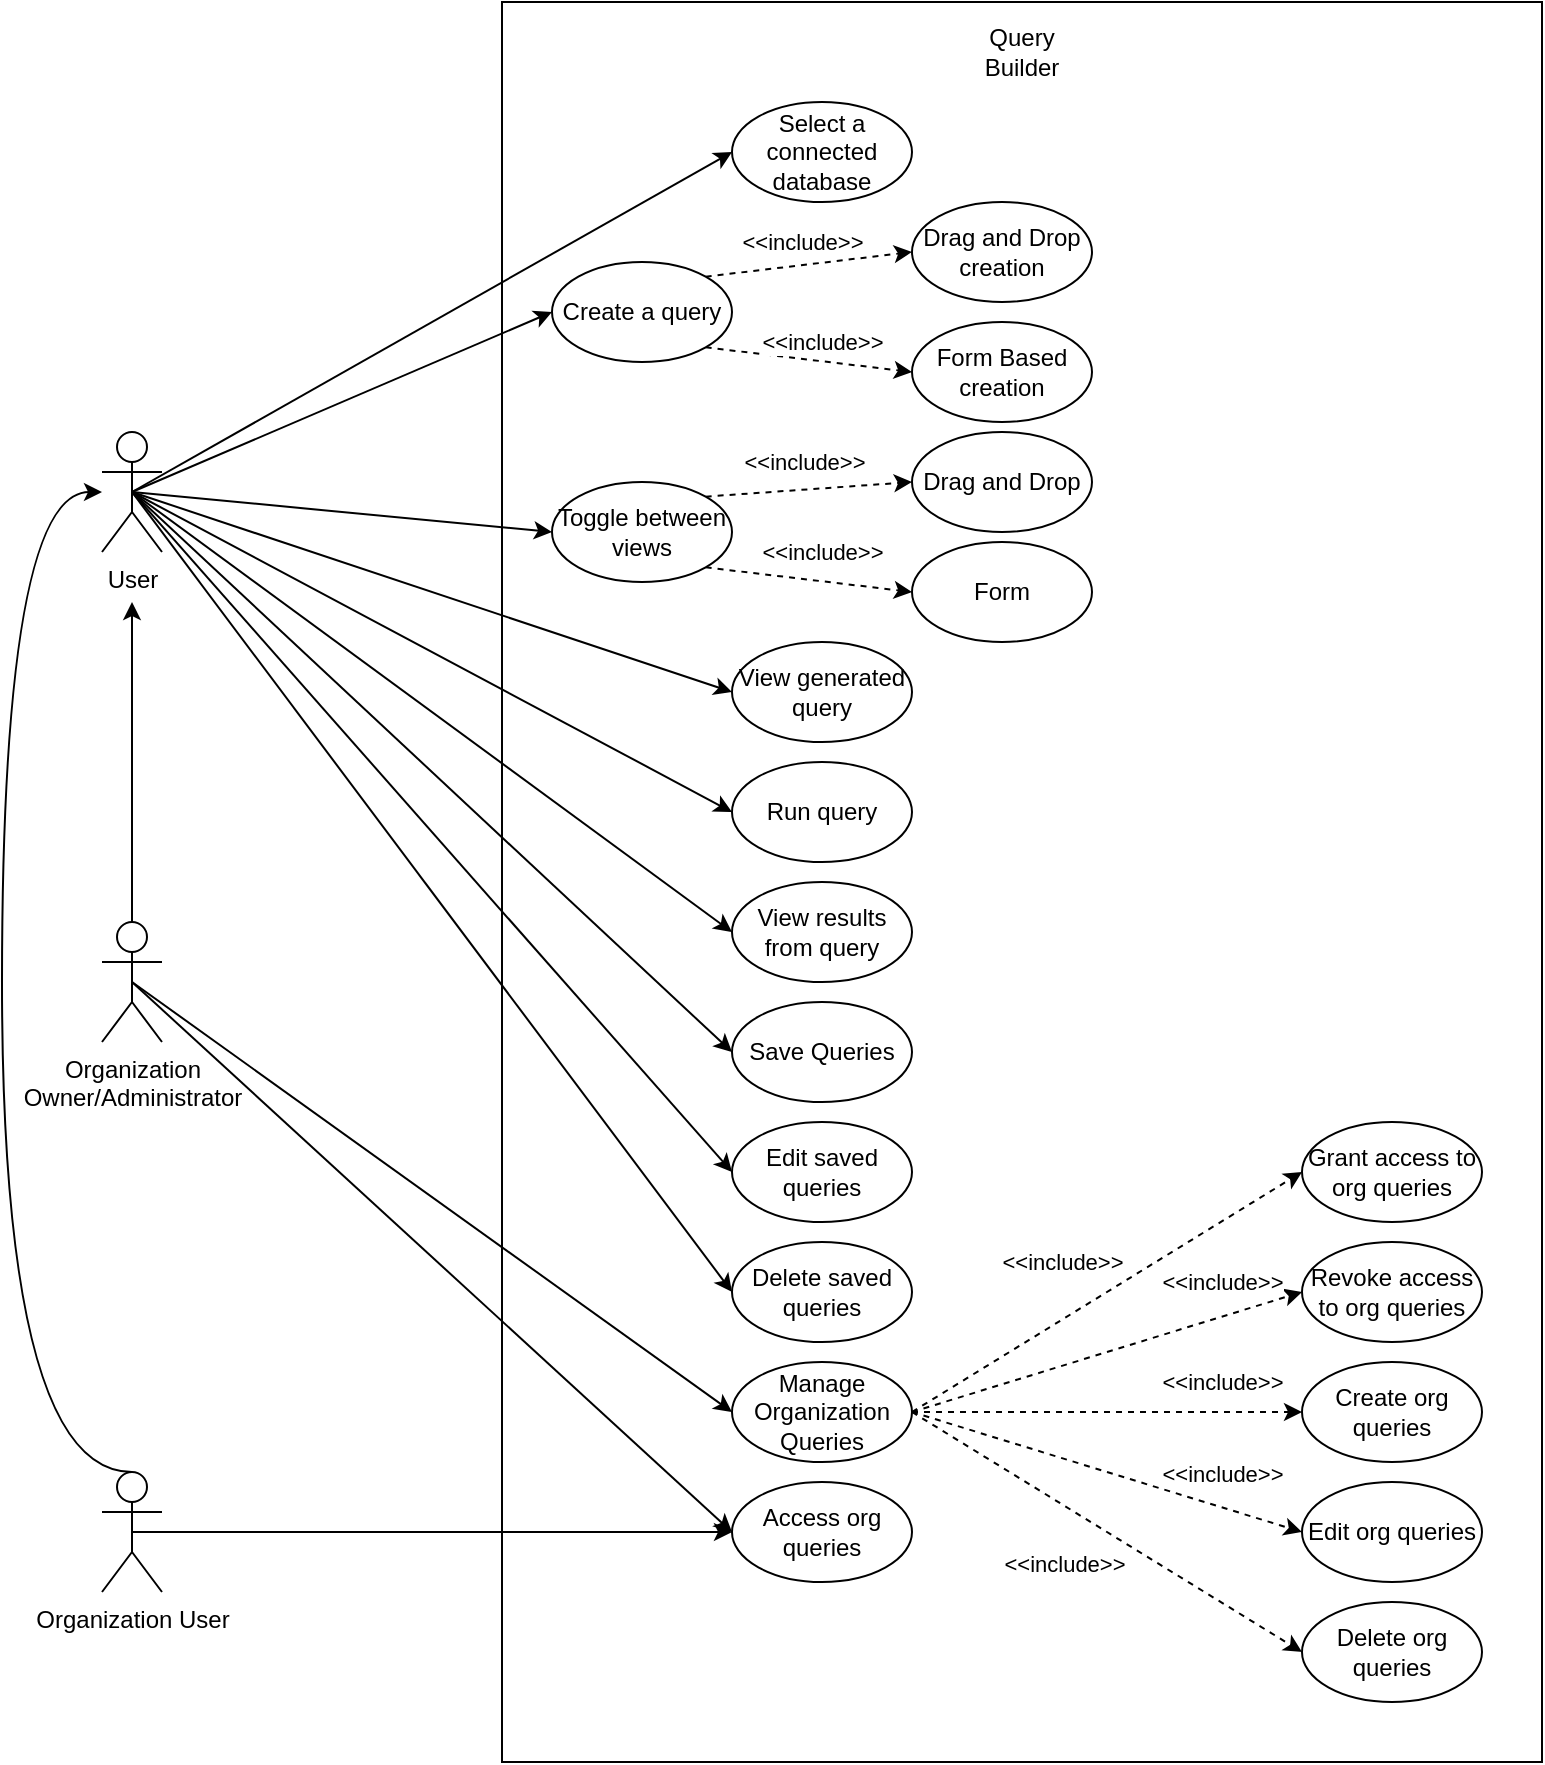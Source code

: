 <mxfile version="24.5.2" type="google">
  <diagram name="Page-1" id="ph8va8dhtV6VRA6jjxVr">
    <mxGraphModel grid="1" page="1" gridSize="10" guides="1" tooltips="1" connect="1" arrows="1" fold="1" pageScale="1" pageWidth="850" pageHeight="1100" math="0" shadow="0">
      <root>
        <mxCell id="0" />
        <mxCell id="1" parent="0" />
        <mxCell id="1dAeWV5vBHE13e9mpXCT-2" value="" style="rounded=0;whiteSpace=wrap;html=1;" vertex="1" parent="1">
          <mxGeometry x="310" y="40" width="520" height="880" as="geometry" />
        </mxCell>
        <mxCell id="2oyD2Eh9Zh8-H5JCyHne-10" style="rounded=0;orthogonalLoop=1;jettySize=auto;html=1;exitX=0.5;exitY=0.5;exitDx=0;exitDy=0;exitPerimeter=0;entryX=0;entryY=0.5;entryDx=0;entryDy=0;" edge="1" parent="1" source="1dAeWV5vBHE13e9mpXCT-1" target="2oyD2Eh9Zh8-H5JCyHne-2">
          <mxGeometry relative="1" as="geometry" />
        </mxCell>
        <mxCell id="2oyD2Eh9Zh8-H5JCyHne-11" style="rounded=0;orthogonalLoop=1;jettySize=auto;html=1;exitX=0.5;exitY=0.5;exitDx=0;exitDy=0;exitPerimeter=0;entryX=0;entryY=0.5;entryDx=0;entryDy=0;" edge="1" parent="1" source="1dAeWV5vBHE13e9mpXCT-1" target="2oyD2Eh9Zh8-H5JCyHne-6">
          <mxGeometry relative="1" as="geometry" />
        </mxCell>
        <mxCell id="2oyD2Eh9Zh8-H5JCyHne-13" style="rounded=0;orthogonalLoop=1;jettySize=auto;html=1;exitX=0.5;exitY=0.5;exitDx=0;exitDy=0;exitPerimeter=0;entryX=0;entryY=0.5;entryDx=0;entryDy=0;" edge="1" parent="1" source="1dAeWV5vBHE13e9mpXCT-1" target="2oyD2Eh9Zh8-H5JCyHne-8">
          <mxGeometry relative="1" as="geometry" />
        </mxCell>
        <mxCell id="2oyD2Eh9Zh8-H5JCyHne-18" style="rounded=0;orthogonalLoop=1;jettySize=auto;html=1;exitX=0.5;exitY=0.5;exitDx=0;exitDy=0;exitPerimeter=0;entryX=0;entryY=0.5;entryDx=0;entryDy=0;" edge="1" parent="1" source="1dAeWV5vBHE13e9mpXCT-1" target="2oyD2Eh9Zh8-H5JCyHne-17">
          <mxGeometry relative="1" as="geometry" />
        </mxCell>
        <mxCell id="2oyD2Eh9Zh8-H5JCyHne-20" style="rounded=0;orthogonalLoop=1;jettySize=auto;html=1;exitX=0.5;exitY=0.5;exitDx=0;exitDy=0;exitPerimeter=0;entryX=0;entryY=0.5;entryDx=0;entryDy=0;" edge="1" parent="1" source="1dAeWV5vBHE13e9mpXCT-1" target="2oyD2Eh9Zh8-H5JCyHne-19">
          <mxGeometry relative="1" as="geometry" />
        </mxCell>
        <mxCell id="2oyD2Eh9Zh8-H5JCyHne-26" style="rounded=0;orthogonalLoop=1;jettySize=auto;html=1;exitX=0.5;exitY=0.5;exitDx=0;exitDy=0;exitPerimeter=0;entryX=0;entryY=0.5;entryDx=0;entryDy=0;" edge="1" parent="1" source="1dAeWV5vBHE13e9mpXCT-1" target="2oyD2Eh9Zh8-H5JCyHne-21">
          <mxGeometry relative="1" as="geometry" />
        </mxCell>
        <mxCell id="2oyD2Eh9Zh8-H5JCyHne-32" style="rounded=0;orthogonalLoop=1;jettySize=auto;html=1;exitX=0.5;exitY=0.5;exitDx=0;exitDy=0;exitPerimeter=0;entryX=0;entryY=0.5;entryDx=0;entryDy=0;" edge="1" parent="1" source="1dAeWV5vBHE13e9mpXCT-1" target="2oyD2Eh9Zh8-H5JCyHne-31">
          <mxGeometry relative="1" as="geometry" />
        </mxCell>
        <mxCell id="2oyD2Eh9Zh8-H5JCyHne-34" style="rounded=0;orthogonalLoop=1;jettySize=auto;html=1;exitX=0.5;exitY=0.5;exitDx=0;exitDy=0;exitPerimeter=0;entryX=0;entryY=0.5;entryDx=0;entryDy=0;" edge="1" parent="1" source="1dAeWV5vBHE13e9mpXCT-1" target="2oyD2Eh9Zh8-H5JCyHne-33">
          <mxGeometry relative="1" as="geometry" />
        </mxCell>
        <mxCell id="2oyD2Eh9Zh8-H5JCyHne-37" style="rounded=0;orthogonalLoop=1;jettySize=auto;html=1;exitX=0.5;exitY=0.5;exitDx=0;exitDy=0;exitPerimeter=0;entryX=0;entryY=0.5;entryDx=0;entryDy=0;" edge="1" parent="1" source="1dAeWV5vBHE13e9mpXCT-1" target="2oyD2Eh9Zh8-H5JCyHne-35">
          <mxGeometry relative="1" as="geometry" />
        </mxCell>
        <mxCell id="1dAeWV5vBHE13e9mpXCT-1" value="User" style="shape=umlActor;verticalLabelPosition=bottom;verticalAlign=top;html=1;outlineConnect=0;" vertex="1" parent="1">
          <mxGeometry x="110" y="255" width="30" height="60" as="geometry" />
        </mxCell>
        <mxCell id="2oyD2Eh9Zh8-H5JCyHne-1" value="Query Builder" style="text;html=1;align=center;verticalAlign=middle;whiteSpace=wrap;rounded=0;" vertex="1" parent="1">
          <mxGeometry x="540" y="50" width="60" height="30" as="geometry" />
        </mxCell>
        <mxCell id="2oyD2Eh9Zh8-H5JCyHne-2" value="Select a connected database" style="ellipse;whiteSpace=wrap;html=1;" vertex="1" parent="1">
          <mxGeometry x="425" y="90" width="90" height="50" as="geometry" />
        </mxCell>
        <mxCell id="2oyD2Eh9Zh8-H5JCyHne-4" value="Drag and Drop creation" style="ellipse;whiteSpace=wrap;html=1;" vertex="1" parent="1">
          <mxGeometry x="515" y="140" width="90" height="50" as="geometry" />
        </mxCell>
        <mxCell id="2oyD2Eh9Zh8-H5JCyHne-5" value="Form Based creation" style="ellipse;whiteSpace=wrap;html=1;" vertex="1" parent="1">
          <mxGeometry x="515" y="200" width="90" height="50" as="geometry" />
        </mxCell>
        <mxCell id="2oyD2Eh9Zh8-H5JCyHne-14" style="rounded=0;orthogonalLoop=1;jettySize=auto;html=1;exitX=1;exitY=0;exitDx=0;exitDy=0;entryX=0;entryY=0.5;entryDx=0;entryDy=0;dashed=1;" edge="1" parent="1" source="2oyD2Eh9Zh8-H5JCyHne-6" target="2oyD2Eh9Zh8-H5JCyHne-4">
          <mxGeometry relative="1" as="geometry" />
        </mxCell>
        <mxCell id="2oyD2Eh9Zh8-H5JCyHne-27" value="&amp;lt;&amp;lt;include&amp;gt;&amp;gt;" style="edgeLabel;html=1;align=center;verticalAlign=middle;resizable=0;points=[];" connectable="0" vertex="1" parent="2oyD2Eh9Zh8-H5JCyHne-14">
          <mxGeometry x="-0.169" y="-1" relative="1" as="geometry">
            <mxPoint x="5" y="-13" as="offset" />
          </mxGeometry>
        </mxCell>
        <mxCell id="2oyD2Eh9Zh8-H5JCyHne-16" style="rounded=0;orthogonalLoop=1;jettySize=auto;html=1;exitX=1;exitY=1;exitDx=0;exitDy=0;entryX=0;entryY=0.5;entryDx=0;entryDy=0;dashed=1;" edge="1" parent="1" source="2oyD2Eh9Zh8-H5JCyHne-6" target="2oyD2Eh9Zh8-H5JCyHne-5">
          <mxGeometry relative="1" as="geometry" />
        </mxCell>
        <mxCell id="2oyD2Eh9Zh8-H5JCyHne-28" value="&amp;lt;&amp;lt;include&amp;gt;&amp;gt;" style="edgeLabel;html=1;align=center;verticalAlign=middle;resizable=0;points=[];" connectable="0" vertex="1" parent="2oyD2Eh9Zh8-H5JCyHne-16">
          <mxGeometry x="-0.063" y="5" relative="1" as="geometry">
            <mxPoint x="9" y="-4" as="offset" />
          </mxGeometry>
        </mxCell>
        <mxCell id="2oyD2Eh9Zh8-H5JCyHne-6" value="Create a query" style="ellipse;whiteSpace=wrap;html=1;" vertex="1" parent="1">
          <mxGeometry x="335" y="170" width="90" height="50" as="geometry" />
        </mxCell>
        <mxCell id="2oyD2Eh9Zh8-H5JCyHne-24" style="rounded=0;orthogonalLoop=1;jettySize=auto;html=1;exitX=1;exitY=0;exitDx=0;exitDy=0;entryX=0;entryY=0.5;entryDx=0;entryDy=0;dashed=1;" edge="1" parent="1" source="2oyD2Eh9Zh8-H5JCyHne-8" target="2oyD2Eh9Zh8-H5JCyHne-22">
          <mxGeometry relative="1" as="geometry" />
        </mxCell>
        <mxCell id="2oyD2Eh9Zh8-H5JCyHne-29" value="&amp;lt;&amp;lt;include&amp;gt;&amp;gt;" style="edgeLabel;html=1;align=center;verticalAlign=middle;resizable=0;points=[];" connectable="0" vertex="1" parent="2oyD2Eh9Zh8-H5JCyHne-24">
          <mxGeometry x="-0.051" relative="1" as="geometry">
            <mxPoint y="-14" as="offset" />
          </mxGeometry>
        </mxCell>
        <mxCell id="2oyD2Eh9Zh8-H5JCyHne-25" style="rounded=0;orthogonalLoop=1;jettySize=auto;html=1;exitX=1;exitY=1;exitDx=0;exitDy=0;entryX=0;entryY=0.5;entryDx=0;entryDy=0;dashed=1;" edge="1" parent="1" source="2oyD2Eh9Zh8-H5JCyHne-8" target="2oyD2Eh9Zh8-H5JCyHne-23">
          <mxGeometry relative="1" as="geometry" />
        </mxCell>
        <mxCell id="2oyD2Eh9Zh8-H5JCyHne-30" value="&amp;lt;&amp;lt;include&amp;gt;&amp;gt;" style="edgeLabel;html=1;align=center;verticalAlign=middle;resizable=0;points=[];" connectable="0" vertex="1" parent="2oyD2Eh9Zh8-H5JCyHne-25">
          <mxGeometry x="-0.13" y="1" relative="1" as="geometry">
            <mxPoint x="13" y="-12" as="offset" />
          </mxGeometry>
        </mxCell>
        <mxCell id="2oyD2Eh9Zh8-H5JCyHne-8" value="Toggle between views" style="ellipse;whiteSpace=wrap;html=1;" vertex="1" parent="1">
          <mxGeometry x="335" y="280" width="90" height="50" as="geometry" />
        </mxCell>
        <mxCell id="2oyD2Eh9Zh8-H5JCyHne-17" value="View generated query" style="ellipse;whiteSpace=wrap;html=1;" vertex="1" parent="1">
          <mxGeometry x="425" y="360" width="90" height="50" as="geometry" />
        </mxCell>
        <mxCell id="2oyD2Eh9Zh8-H5JCyHne-19" value="Run query" style="ellipse;whiteSpace=wrap;html=1;" vertex="1" parent="1">
          <mxGeometry x="425" y="420" width="90" height="50" as="geometry" />
        </mxCell>
        <mxCell id="2oyD2Eh9Zh8-H5JCyHne-21" value="View results from query" style="ellipse;whiteSpace=wrap;html=1;" vertex="1" parent="1">
          <mxGeometry x="425" y="480" width="90" height="50" as="geometry" />
        </mxCell>
        <mxCell id="2oyD2Eh9Zh8-H5JCyHne-22" value="Drag and Drop" style="ellipse;whiteSpace=wrap;html=1;" vertex="1" parent="1">
          <mxGeometry x="515" y="255" width="90" height="50" as="geometry" />
        </mxCell>
        <mxCell id="2oyD2Eh9Zh8-H5JCyHne-23" value="Form" style="ellipse;whiteSpace=wrap;html=1;" vertex="1" parent="1">
          <mxGeometry x="515" y="310" width="90" height="50" as="geometry" />
        </mxCell>
        <mxCell id="2oyD2Eh9Zh8-H5JCyHne-31" value="Save Queries" style="ellipse;whiteSpace=wrap;html=1;" vertex="1" parent="1">
          <mxGeometry x="425" y="540" width="90" height="50" as="geometry" />
        </mxCell>
        <mxCell id="2oyD2Eh9Zh8-H5JCyHne-33" value="Edit saved queries" style="ellipse;whiteSpace=wrap;html=1;" vertex="1" parent="1">
          <mxGeometry x="425" y="600" width="90" height="50" as="geometry" />
        </mxCell>
        <mxCell id="2oyD2Eh9Zh8-H5JCyHne-35" value="Delete saved queries" style="ellipse;whiteSpace=wrap;html=1;" vertex="1" parent="1">
          <mxGeometry x="425" y="660" width="90" height="50" as="geometry" />
        </mxCell>
        <mxCell id="2oyD2Eh9Zh8-H5JCyHne-48" style="rounded=0;orthogonalLoop=1;jettySize=auto;html=1;exitX=1;exitY=0.5;exitDx=0;exitDy=0;entryX=0;entryY=0.5;entryDx=0;entryDy=0;dashed=1;" edge="1" parent="1" source="2oyD2Eh9Zh8-H5JCyHne-38" target="2oyD2Eh9Zh8-H5JCyHne-44">
          <mxGeometry relative="1" as="geometry" />
        </mxCell>
        <mxCell id="2oyD2Eh9Zh8-H5JCyHne-62" value="&amp;lt;&amp;lt;include&amp;gt;&amp;gt;" style="edgeLabel;html=1;align=center;verticalAlign=middle;resizable=0;points=[];" connectable="0" vertex="1" parent="2oyD2Eh9Zh8-H5JCyHne-48">
          <mxGeometry x="-0.032" y="1" relative="1" as="geometry">
            <mxPoint x="-19" y="-16" as="offset" />
          </mxGeometry>
        </mxCell>
        <mxCell id="2oyD2Eh9Zh8-H5JCyHne-49" style="rounded=0;orthogonalLoop=1;jettySize=auto;html=1;exitX=1;exitY=0.5;exitDx=0;exitDy=0;entryX=0;entryY=0.5;entryDx=0;entryDy=0;dashed=1;" edge="1" parent="1" source="2oyD2Eh9Zh8-H5JCyHne-38" target="2oyD2Eh9Zh8-H5JCyHne-43">
          <mxGeometry relative="1" as="geometry" />
        </mxCell>
        <mxCell id="2oyD2Eh9Zh8-H5JCyHne-64" value="&amp;lt;&amp;lt;include&amp;gt;&amp;gt;" style="edgeLabel;html=1;align=center;verticalAlign=middle;resizable=0;points=[];" connectable="0" vertex="1" parent="2oyD2Eh9Zh8-H5JCyHne-49">
          <mxGeometry x="0.105" y="-2" relative="1" as="geometry">
            <mxPoint x="47" y="-34" as="offset" />
          </mxGeometry>
        </mxCell>
        <mxCell id="2oyD2Eh9Zh8-H5JCyHne-50" style="rounded=0;orthogonalLoop=1;jettySize=auto;html=1;exitX=1;exitY=0.5;exitDx=0;exitDy=0;entryX=0;entryY=0.5;entryDx=0;entryDy=0;dashed=1;" edge="1" parent="1" source="2oyD2Eh9Zh8-H5JCyHne-38" target="2oyD2Eh9Zh8-H5JCyHne-42">
          <mxGeometry relative="1" as="geometry" />
        </mxCell>
        <mxCell id="2oyD2Eh9Zh8-H5JCyHne-65" value="&amp;lt;&amp;lt;include&amp;gt;&amp;gt;" style="edgeLabel;html=1;align=center;verticalAlign=middle;resizable=0;points=[];" connectable="0" vertex="1" parent="2oyD2Eh9Zh8-H5JCyHne-50">
          <mxGeometry x="0.447" y="-1" relative="1" as="geometry">
            <mxPoint x="14" y="-16" as="offset" />
          </mxGeometry>
        </mxCell>
        <mxCell id="2oyD2Eh9Zh8-H5JCyHne-51" style="rounded=0;orthogonalLoop=1;jettySize=auto;html=1;exitX=1;exitY=0.5;exitDx=0;exitDy=0;entryX=0;entryY=0.5;entryDx=0;entryDy=0;dashed=1;" edge="1" parent="1" source="2oyD2Eh9Zh8-H5JCyHne-38" target="2oyD2Eh9Zh8-H5JCyHne-45">
          <mxGeometry relative="1" as="geometry" />
        </mxCell>
        <mxCell id="2oyD2Eh9Zh8-H5JCyHne-66" value="&amp;lt;&amp;lt;include&amp;gt;&amp;gt;" style="edgeLabel;html=1;align=center;verticalAlign=middle;resizable=0;points=[];" connectable="0" vertex="1" parent="2oyD2Eh9Zh8-H5JCyHne-51">
          <mxGeometry x="0.48" y="-2" relative="1" as="geometry">
            <mxPoint x="11" y="-16" as="offset" />
          </mxGeometry>
        </mxCell>
        <mxCell id="2oyD2Eh9Zh8-H5JCyHne-52" style="rounded=0;orthogonalLoop=1;jettySize=auto;html=1;exitX=1;exitY=0.5;exitDx=0;exitDy=0;entryX=0;entryY=0.5;entryDx=0;entryDy=0;dashed=1;" edge="1" parent="1" source="2oyD2Eh9Zh8-H5JCyHne-38" target="2oyD2Eh9Zh8-H5JCyHne-46">
          <mxGeometry relative="1" as="geometry" />
        </mxCell>
        <mxCell id="2oyD2Eh9Zh8-H5JCyHne-67" value="&amp;lt;&amp;lt;include&amp;gt;&amp;gt;" style="edgeLabel;html=1;align=center;verticalAlign=middle;resizable=0;points=[];" connectable="0" vertex="1" parent="2oyD2Eh9Zh8-H5JCyHne-52">
          <mxGeometry x="0.614" y="2" relative="1" as="geometry">
            <mxPoint x="-83" y="-20" as="offset" />
          </mxGeometry>
        </mxCell>
        <mxCell id="2oyD2Eh9Zh8-H5JCyHne-38" value="Manage Organization Queries" style="ellipse;whiteSpace=wrap;html=1;" vertex="1" parent="1">
          <mxGeometry x="425" y="720" width="90" height="50" as="geometry" />
        </mxCell>
        <mxCell id="2oyD2Eh9Zh8-H5JCyHne-47" style="rounded=0;orthogonalLoop=1;jettySize=auto;html=1;exitX=0.5;exitY=0.5;exitDx=0;exitDy=0;exitPerimeter=0;entryX=0;entryY=0.5;entryDx=0;entryDy=0;" edge="1" parent="1" source="2oyD2Eh9Zh8-H5JCyHne-39" target="2oyD2Eh9Zh8-H5JCyHne-38">
          <mxGeometry relative="1" as="geometry" />
        </mxCell>
        <mxCell id="2oyD2Eh9Zh8-H5JCyHne-55" style="edgeStyle=orthogonalEdgeStyle;rounded=0;orthogonalLoop=1;jettySize=auto;html=1;exitX=0.5;exitY=0;exitDx=0;exitDy=0;exitPerimeter=0;" edge="1" parent="1" source="2oyD2Eh9Zh8-H5JCyHne-39">
          <mxGeometry relative="1" as="geometry">
            <mxPoint x="125" y="340" as="targetPoint" />
          </mxGeometry>
        </mxCell>
        <mxCell id="2oyD2Eh9Zh8-H5JCyHne-57" style="rounded=0;orthogonalLoop=1;jettySize=auto;html=1;exitX=0.5;exitY=0.5;exitDx=0;exitDy=0;exitPerimeter=0;entryX=0;entryY=0.5;entryDx=0;entryDy=0;" edge="1" parent="1" source="2oyD2Eh9Zh8-H5JCyHne-39" target="2oyD2Eh9Zh8-H5JCyHne-53">
          <mxGeometry relative="1" as="geometry" />
        </mxCell>
        <mxCell id="2oyD2Eh9Zh8-H5JCyHne-39" value="Organization&lt;br&gt;Owner/Administrator" style="shape=umlActor;verticalLabelPosition=bottom;verticalAlign=top;html=1;outlineConnect=0;" vertex="1" parent="1">
          <mxGeometry x="110" y="500" width="30" height="60" as="geometry" />
        </mxCell>
        <mxCell id="2oyD2Eh9Zh8-H5JCyHne-42" value="Create org queries" style="ellipse;whiteSpace=wrap;html=1;" vertex="1" parent="1">
          <mxGeometry x="710" y="720" width="90" height="50" as="geometry" />
        </mxCell>
        <mxCell id="2oyD2Eh9Zh8-H5JCyHne-43" value="Revoke access to org queries" style="ellipse;whiteSpace=wrap;html=1;" vertex="1" parent="1">
          <mxGeometry x="710" y="660" width="90" height="50" as="geometry" />
        </mxCell>
        <mxCell id="2oyD2Eh9Zh8-H5JCyHne-44" value="Grant access to org queries" style="ellipse;whiteSpace=wrap;html=1;" vertex="1" parent="1">
          <mxGeometry x="710" y="600" width="90" height="50" as="geometry" />
        </mxCell>
        <mxCell id="2oyD2Eh9Zh8-H5JCyHne-45" value="Edit org queries" style="ellipse;whiteSpace=wrap;html=1;" vertex="1" parent="1">
          <mxGeometry x="710" y="780" width="90" height="50" as="geometry" />
        </mxCell>
        <mxCell id="2oyD2Eh9Zh8-H5JCyHne-46" value="Delete org queries" style="ellipse;whiteSpace=wrap;html=1;" vertex="1" parent="1">
          <mxGeometry x="710" y="840" width="90" height="50" as="geometry" />
        </mxCell>
        <mxCell id="2oyD2Eh9Zh8-H5JCyHne-53" value="Access org queries" style="ellipse;whiteSpace=wrap;html=1;" vertex="1" parent="1">
          <mxGeometry x="425" y="780" width="90" height="50" as="geometry" />
        </mxCell>
        <mxCell id="2oyD2Eh9Zh8-H5JCyHne-60" style="rounded=0;orthogonalLoop=1;jettySize=auto;html=1;exitX=0.5;exitY=0.5;exitDx=0;exitDy=0;exitPerimeter=0;entryX=0;entryY=0.5;entryDx=0;entryDy=0;" edge="1" parent="1" source="2oyD2Eh9Zh8-H5JCyHne-56" target="2oyD2Eh9Zh8-H5JCyHne-53">
          <mxGeometry relative="1" as="geometry" />
        </mxCell>
        <mxCell id="2oyD2Eh9Zh8-H5JCyHne-61" style="edgeStyle=orthogonalEdgeStyle;rounded=0;orthogonalLoop=1;jettySize=auto;html=1;exitX=0.5;exitY=0;exitDx=0;exitDy=0;exitPerimeter=0;curved=1;" edge="1" parent="1" source="2oyD2Eh9Zh8-H5JCyHne-56" target="1dAeWV5vBHE13e9mpXCT-1">
          <mxGeometry relative="1" as="geometry">
            <Array as="points">
              <mxPoint x="60" y="775" />
              <mxPoint x="60" y="285" />
            </Array>
          </mxGeometry>
        </mxCell>
        <mxCell id="2oyD2Eh9Zh8-H5JCyHne-56" value="Organization User" style="shape=umlActor;verticalLabelPosition=bottom;verticalAlign=top;html=1;outlineConnect=0;" vertex="1" parent="1">
          <mxGeometry x="110" y="775" width="30" height="60" as="geometry" />
        </mxCell>
      </root>
    </mxGraphModel>
  </diagram>
</mxfile>
